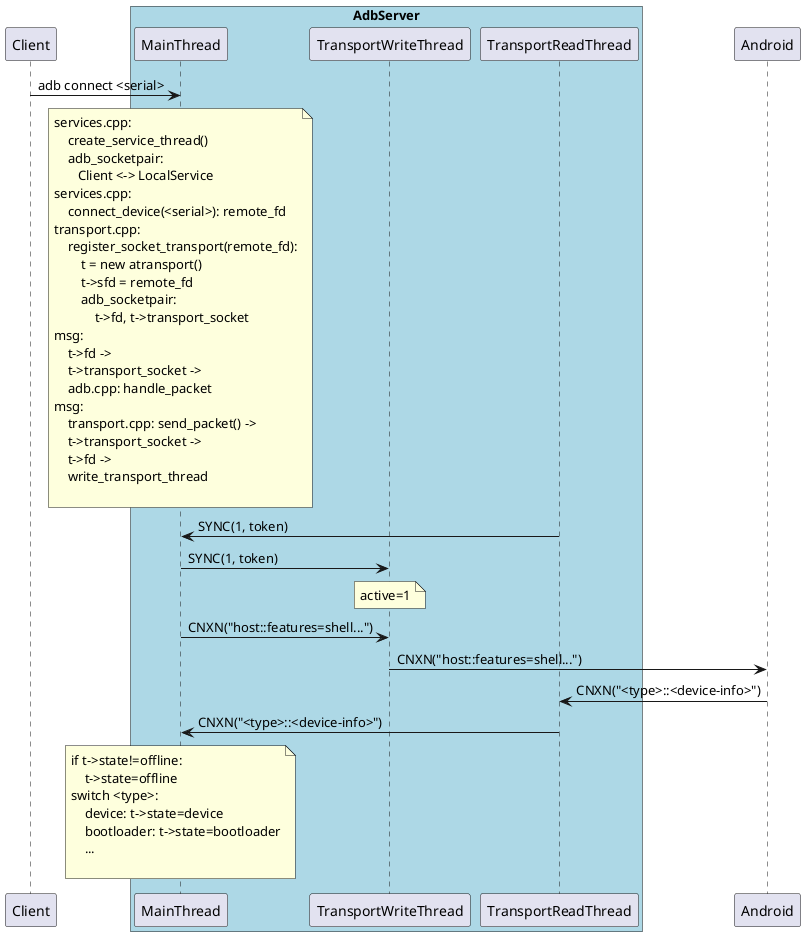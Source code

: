 @startuml
participant Client
box "AdbServer" #LightBlue
    participant MainThread
    participant TransportWriteThread
    participant TransportReadThread
end box
participant Android


Client -> MainThread: adb connect <serial>
note over MainThread
services.cpp: 
    create_service_thread()
    adb_socketpair: 
       Client <-> LocalService
services.cpp:
    connect_device(<serial>): remote_fd
transport.cpp:
    register_socket_transport(remote_fd):
        t = new atransport()
        t->sfd = remote_fd
        adb_socketpair:
            t->fd, t->transport_socket
msg:
    t->fd -> 
    t->transport_socket -> 
    adb.cpp: handle_packet
msg:
    transport.cpp: send_packet() ->
    t->transport_socket ->
    t->fd ->
    write_transport_thread
   
end note

TransportReadThread -> MainThread: SYNC(1, token)
MainThread -> TransportWriteThread: SYNC(1, token)
note over TransportWriteThread: active=1
MainThread -> TransportWriteThread: CNXN("host::features=shell...")
TransportWriteThread -> Android: CNXN("host::features=shell...")
TransportReadThread <- Android: CNXN("<type>::<device-info>")
TransportReadThread -> MainThread: CNXN("<type>::<device-info>")
note over MainThread
    if t->state!=offline:
        t->state=offline
    switch <type>:
        device: t->state=device
        bootloader: t->state=bootloader
        ...  
    
end note
@enduml